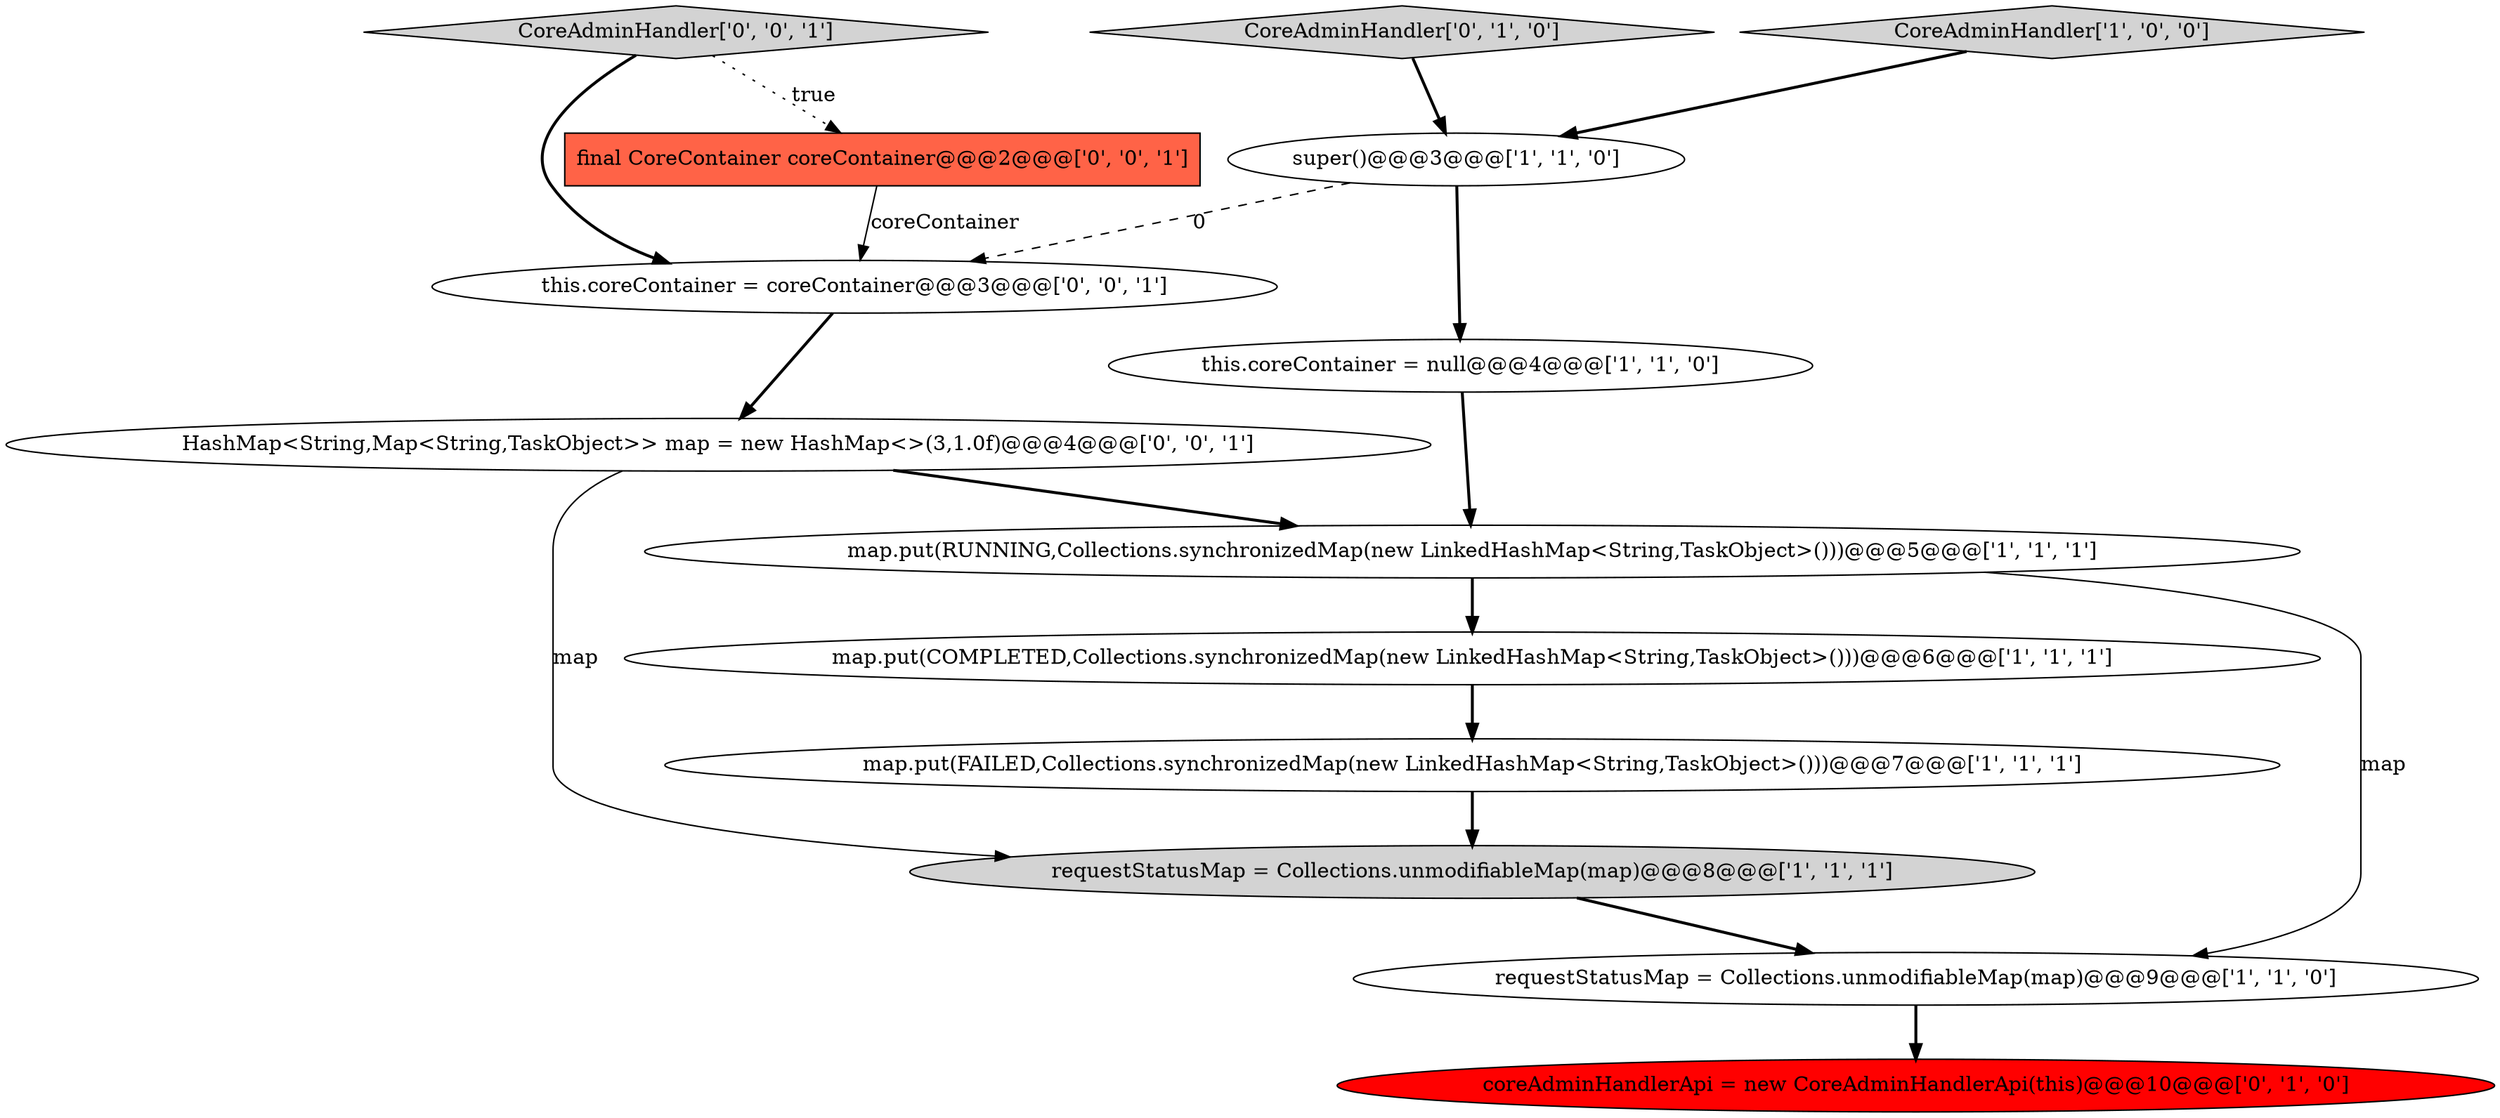 digraph {
9 [style = filled, label = "CoreAdminHandler['0', '1', '0']", fillcolor = lightgray, shape = diamond image = "AAA0AAABBB2BBB"];
13 [style = filled, label = "this.coreContainer = coreContainer@@@3@@@['0', '0', '1']", fillcolor = white, shape = ellipse image = "AAA0AAABBB3BBB"];
3 [style = filled, label = "requestStatusMap = Collections.unmodifiableMap(map)@@@8@@@['1', '1', '1']", fillcolor = lightgray, shape = ellipse image = "AAA0AAABBB1BBB"];
1 [style = filled, label = "this.coreContainer = null@@@4@@@['1', '1', '0']", fillcolor = white, shape = ellipse image = "AAA0AAABBB1BBB"];
10 [style = filled, label = "CoreAdminHandler['0', '0', '1']", fillcolor = lightgray, shape = diamond image = "AAA0AAABBB3BBB"];
12 [style = filled, label = "HashMap<String,Map<String,TaskObject>> map = new HashMap<>(3,1.0f)@@@4@@@['0', '0', '1']", fillcolor = white, shape = ellipse image = "AAA0AAABBB3BBB"];
2 [style = filled, label = "map.put(RUNNING,Collections.synchronizedMap(new LinkedHashMap<String,TaskObject>()))@@@5@@@['1', '1', '1']", fillcolor = white, shape = ellipse image = "AAA0AAABBB1BBB"];
4 [style = filled, label = "requestStatusMap = Collections.unmodifiableMap(map)@@@9@@@['1', '1', '0']", fillcolor = white, shape = ellipse image = "AAA0AAABBB1BBB"];
6 [style = filled, label = "map.put(COMPLETED,Collections.synchronizedMap(new LinkedHashMap<String,TaskObject>()))@@@6@@@['1', '1', '1']", fillcolor = white, shape = ellipse image = "AAA0AAABBB1BBB"];
8 [style = filled, label = "coreAdminHandlerApi = new CoreAdminHandlerApi(this)@@@10@@@['0', '1', '0']", fillcolor = red, shape = ellipse image = "AAA1AAABBB2BBB"];
7 [style = filled, label = "CoreAdminHandler['1', '0', '0']", fillcolor = lightgray, shape = diamond image = "AAA0AAABBB1BBB"];
11 [style = filled, label = "final CoreContainer coreContainer@@@2@@@['0', '0', '1']", fillcolor = tomato, shape = box image = "AAA0AAABBB3BBB"];
0 [style = filled, label = "super()@@@3@@@['1', '1', '0']", fillcolor = white, shape = ellipse image = "AAA0AAABBB1BBB"];
5 [style = filled, label = "map.put(FAILED,Collections.synchronizedMap(new LinkedHashMap<String,TaskObject>()))@@@7@@@['1', '1', '1']", fillcolor = white, shape = ellipse image = "AAA0AAABBB1BBB"];
5->3 [style = bold, label=""];
4->8 [style = bold, label=""];
11->13 [style = solid, label="coreContainer"];
6->5 [style = bold, label=""];
12->2 [style = bold, label=""];
1->2 [style = bold, label=""];
7->0 [style = bold, label=""];
13->12 [style = bold, label=""];
9->0 [style = bold, label=""];
10->13 [style = bold, label=""];
10->11 [style = dotted, label="true"];
3->4 [style = bold, label=""];
2->6 [style = bold, label=""];
0->1 [style = bold, label=""];
2->4 [style = solid, label="map"];
0->13 [style = dashed, label="0"];
12->3 [style = solid, label="map"];
}
